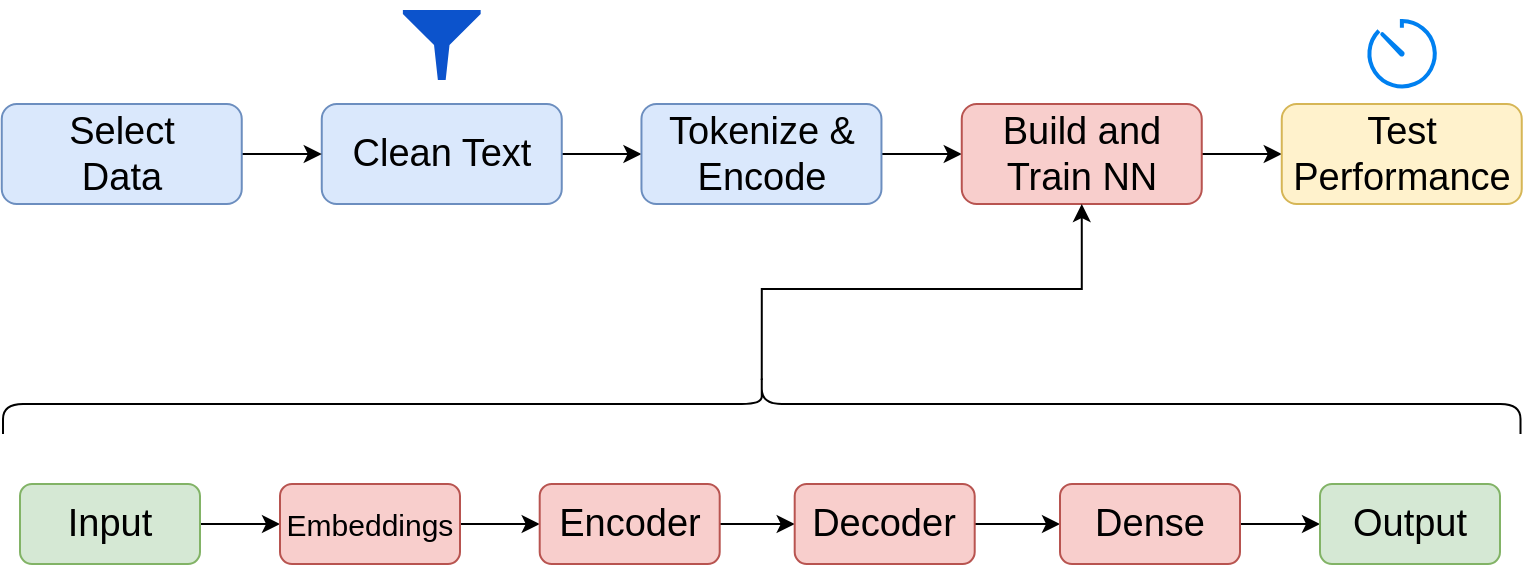 <mxfile version="15.0.6" type="device"><diagram id="C5RBs43oDa-KdzZeNtuy" name="Page-1"><mxGraphModel dx="1069" dy="576" grid="1" gridSize="10" guides="1" tooltips="1" connect="1" arrows="1" fold="1" page="1" pageScale="1" pageWidth="827" pageHeight="1169" math="0" shadow="0"><root><mxCell id="WIyWlLk6GJQsqaUBKTNV-0"/><mxCell id="WIyWlLk6GJQsqaUBKTNV-1" parent="WIyWlLk6GJQsqaUBKTNV-0"/><mxCell id="iV2wO4_-Bgv1tLIS32w3-9" style="edgeStyle=orthogonalEdgeStyle;rounded=0;orthogonalLoop=1;jettySize=auto;html=1;exitX=1;exitY=0.5;exitDx=0;exitDy=0;entryX=0;entryY=0.5;entryDx=0;entryDy=0;" edge="1" parent="WIyWlLk6GJQsqaUBKTNV-1" source="vbKS1YhGffz3kTHUtdQU-21" target="iV2wO4_-Bgv1tLIS32w3-5"><mxGeometry relative="1" as="geometry"/></mxCell><mxCell id="vbKS1YhGffz3kTHUtdQU-21" value="Clean Text" style="rounded=1;whiteSpace=wrap;html=1;fillColor=#dae8fc;strokeColor=#6c8ebf;fontSize=19;" parent="WIyWlLk6GJQsqaUBKTNV-1" vertex="1"><mxGeometry x="180.88" y="170" width="120" height="50" as="geometry"/></mxCell><mxCell id="vbKS1YhGffz3kTHUtdQU-45" value="" style="aspect=fixed;pointerEvents=1;shadow=0;dashed=0;html=1;strokeColor=none;labelPosition=center;verticalLabelPosition=bottom;verticalAlign=top;align=center;shape=mxgraph.mscae.enterprise.filter;fillColor=#0C53CC;" parent="WIyWlLk6GJQsqaUBKTNV-1" vertex="1"><mxGeometry x="221.44" y="123" width="38.89" height="35" as="geometry"/></mxCell><mxCell id="iV2wO4_-Bgv1tLIS32w3-27" value="" style="edgeStyle=orthogonalEdgeStyle;rounded=0;orthogonalLoop=1;jettySize=auto;html=1;" edge="1" parent="WIyWlLk6GJQsqaUBKTNV-1" source="0CK6IqAbTSty-sDo0cMt-6" target="iV2wO4_-Bgv1tLIS32w3-21"><mxGeometry relative="1" as="geometry"/></mxCell><mxCell id="0CK6IqAbTSty-sDo0cMt-6" value="Input" style="rounded=1;whiteSpace=wrap;html=1;fillColor=#d5e8d4;strokeColor=#82b366;fontSize=19;" parent="WIyWlLk6GJQsqaUBKTNV-1" vertex="1"><mxGeometry x="30" y="360" width="90" height="40" as="geometry"/></mxCell><mxCell id="iV2wO4_-Bgv1tLIS32w3-3" style="edgeStyle=orthogonalEdgeStyle;rounded=0;orthogonalLoop=1;jettySize=auto;html=1;exitX=1;exitY=0.5;exitDx=0;exitDy=0;entryX=0;entryY=0.5;entryDx=0;entryDy=0;" edge="1" parent="WIyWlLk6GJQsqaUBKTNV-1" source="iV2wO4_-Bgv1tLIS32w3-0" target="vbKS1YhGffz3kTHUtdQU-21"><mxGeometry relative="1" as="geometry"/></mxCell><mxCell id="iV2wO4_-Bgv1tLIS32w3-0" value="Select&lt;br&gt;Data" style="rounded=1;whiteSpace=wrap;html=1;fillColor=#dae8fc;strokeColor=#6c8ebf;fontSize=19;" vertex="1" parent="WIyWlLk6GJQsqaUBKTNV-1"><mxGeometry x="20.88" y="170" width="120" height="50" as="geometry"/></mxCell><mxCell id="iV2wO4_-Bgv1tLIS32w3-4" value="" style="shape=image;html=1;verticalAlign=top;verticalLabelPosition=bottom;labelBackgroundColor=#ffffff;imageAspect=0;aspect=fixed;image=https://cdn1.iconfinder.com/data/icons/material-core/18/search-128.png" vertex="1" parent="WIyWlLk6GJQsqaUBKTNV-1"><mxGeometry x="60.88" y="120.5" width="40" height="40" as="geometry"/></mxCell><mxCell id="iV2wO4_-Bgv1tLIS32w3-11" style="edgeStyle=orthogonalEdgeStyle;rounded=0;orthogonalLoop=1;jettySize=auto;html=1;exitX=1;exitY=0.5;exitDx=0;exitDy=0;entryX=0;entryY=0.5;entryDx=0;entryDy=0;" edge="1" parent="WIyWlLk6GJQsqaUBKTNV-1" source="iV2wO4_-Bgv1tLIS32w3-5" target="iV2wO4_-Bgv1tLIS32w3-10"><mxGeometry relative="1" as="geometry"/></mxCell><mxCell id="iV2wO4_-Bgv1tLIS32w3-5" value="&lt;font style=&quot;font-size: 19px&quot;&gt;Tokenize &amp;amp; Encode&lt;/font&gt;" style="rounded=1;whiteSpace=wrap;html=1;fillColor=#dae8fc;strokeColor=#6c8ebf;fontSize=19;" vertex="1" parent="WIyWlLk6GJQsqaUBKTNV-1"><mxGeometry x="340.73" y="170" width="120" height="50" as="geometry"/></mxCell><mxCell id="iV2wO4_-Bgv1tLIS32w3-7" value="" style="shape=image;html=1;verticalAlign=top;verticalLabelPosition=bottom;labelBackgroundColor=#ffffff;imageAspect=0;aspect=fixed;image=https://cdn0.iconfinder.com/data/icons/octicons/1024/file-binary-128.png" vertex="1" parent="WIyWlLk6GJQsqaUBKTNV-1"><mxGeometry x="378.23" y="118" width="45" height="45" as="geometry"/></mxCell><mxCell id="iV2wO4_-Bgv1tLIS32w3-13" style="edgeStyle=orthogonalEdgeStyle;rounded=0;orthogonalLoop=1;jettySize=auto;html=1;exitX=1;exitY=0.5;exitDx=0;exitDy=0;" edge="1" parent="WIyWlLk6GJQsqaUBKTNV-1" source="iV2wO4_-Bgv1tLIS32w3-10" target="iV2wO4_-Bgv1tLIS32w3-12"><mxGeometry relative="1" as="geometry"/></mxCell><mxCell id="iV2wO4_-Bgv1tLIS32w3-10" value="Build and Train NN" style="rounded=1;whiteSpace=wrap;html=1;fillColor=#f8cecc;strokeColor=#b85450;fontSize=19;" vertex="1" parent="WIyWlLk6GJQsqaUBKTNV-1"><mxGeometry x="500.88" y="170" width="120" height="50" as="geometry"/></mxCell><mxCell id="iV2wO4_-Bgv1tLIS32w3-12" value="Test Performance" style="rounded=1;whiteSpace=wrap;html=1;fillColor=#fff2cc;strokeColor=#d6b656;fontSize=19;" vertex="1" parent="WIyWlLk6GJQsqaUBKTNV-1"><mxGeometry x="660.88" y="170" width="120" height="50" as="geometry"/></mxCell><mxCell id="iV2wO4_-Bgv1tLIS32w3-14" value="" style="shape=image;html=1;verticalAlign=top;verticalLabelPosition=bottom;labelBackgroundColor=#ffffff;imageAspect=0;aspect=fixed;image=https://cdn4.iconfinder.com/data/icons/tidee-science/24/025_006_neuron_connections_neural_network-128.png" vertex="1" parent="WIyWlLk6GJQsqaUBKTNV-1"><mxGeometry x="540.88" y="125.75" width="40" height="40" as="geometry"/></mxCell><mxCell id="iV2wO4_-Bgv1tLIS32w3-15" value="" style="html=1;verticalLabelPosition=bottom;align=center;labelBackgroundColor=#ffffff;verticalAlign=top;strokeWidth=2;strokeColor=#0080F0;shadow=0;dashed=0;shape=mxgraph.ios7.icons.gauge;" vertex="1" parent="WIyWlLk6GJQsqaUBKTNV-1"><mxGeometry x="703.13" y="128.5" width="35.49" height="34.5" as="geometry"/></mxCell><mxCell id="iV2wO4_-Bgv1tLIS32w3-26" style="edgeStyle=orthogonalEdgeStyle;rounded=0;orthogonalLoop=1;jettySize=auto;html=1;exitX=0.1;exitY=0.5;exitDx=0;exitDy=0;exitPerimeter=0;entryX=0.5;entryY=1;entryDx=0;entryDy=0;" edge="1" parent="WIyWlLk6GJQsqaUBKTNV-1" source="iV2wO4_-Bgv1tLIS32w3-16" target="iV2wO4_-Bgv1tLIS32w3-10"><mxGeometry relative="1" as="geometry"/></mxCell><mxCell id="iV2wO4_-Bgv1tLIS32w3-16" value="" style="shape=curlyBracket;whiteSpace=wrap;html=1;rounded=1;rotation=90;" vertex="1" parent="WIyWlLk6GJQsqaUBKTNV-1"><mxGeometry x="385.88" y="-59.37" width="30" height="758.75" as="geometry"/></mxCell><mxCell id="iV2wO4_-Bgv1tLIS32w3-28" value="" style="edgeStyle=orthogonalEdgeStyle;rounded=0;orthogonalLoop=1;jettySize=auto;html=1;" edge="1" parent="WIyWlLk6GJQsqaUBKTNV-1" source="iV2wO4_-Bgv1tLIS32w3-21" target="iV2wO4_-Bgv1tLIS32w3-22"><mxGeometry relative="1" as="geometry"/></mxCell><mxCell id="iV2wO4_-Bgv1tLIS32w3-21" value="&lt;font style=&quot;font-size: 15px&quot;&gt;Embeddings&lt;/font&gt;" style="rounded=1;whiteSpace=wrap;html=1;fillColor=#f8cecc;strokeColor=#b85450;fontSize=19;" vertex="1" parent="WIyWlLk6GJQsqaUBKTNV-1"><mxGeometry x="160" y="360" width="90" height="40" as="geometry"/></mxCell><mxCell id="iV2wO4_-Bgv1tLIS32w3-29" value="" style="edgeStyle=orthogonalEdgeStyle;rounded=0;orthogonalLoop=1;jettySize=auto;html=1;" edge="1" parent="WIyWlLk6GJQsqaUBKTNV-1" source="iV2wO4_-Bgv1tLIS32w3-22" target="iV2wO4_-Bgv1tLIS32w3-23"><mxGeometry relative="1" as="geometry"/></mxCell><mxCell id="iV2wO4_-Bgv1tLIS32w3-22" value="Encoder" style="rounded=1;whiteSpace=wrap;html=1;fillColor=#f8cecc;strokeColor=#b85450;fontSize=19;" vertex="1" parent="WIyWlLk6GJQsqaUBKTNV-1"><mxGeometry x="289.85" y="360" width="90" height="40" as="geometry"/></mxCell><mxCell id="iV2wO4_-Bgv1tLIS32w3-30" value="" style="edgeStyle=orthogonalEdgeStyle;rounded=0;orthogonalLoop=1;jettySize=auto;html=1;" edge="1" parent="WIyWlLk6GJQsqaUBKTNV-1" source="iV2wO4_-Bgv1tLIS32w3-23" target="iV2wO4_-Bgv1tLIS32w3-24"><mxGeometry relative="1" as="geometry"/></mxCell><mxCell id="iV2wO4_-Bgv1tLIS32w3-23" value="Decoder" style="rounded=1;whiteSpace=wrap;html=1;fillColor=#f8cecc;strokeColor=#b85450;fontSize=19;" vertex="1" parent="WIyWlLk6GJQsqaUBKTNV-1"><mxGeometry x="417.35" y="360" width="90" height="40" as="geometry"/></mxCell><mxCell id="iV2wO4_-Bgv1tLIS32w3-31" value="" style="edgeStyle=orthogonalEdgeStyle;rounded=0;orthogonalLoop=1;jettySize=auto;html=1;" edge="1" parent="WIyWlLk6GJQsqaUBKTNV-1" source="iV2wO4_-Bgv1tLIS32w3-24" target="iV2wO4_-Bgv1tLIS32w3-25"><mxGeometry relative="1" as="geometry"/></mxCell><mxCell id="iV2wO4_-Bgv1tLIS32w3-24" value="Dense" style="rounded=1;whiteSpace=wrap;html=1;fillColor=#f8cecc;strokeColor=#b85450;fontSize=19;" vertex="1" parent="WIyWlLk6GJQsqaUBKTNV-1"><mxGeometry x="550" y="360" width="90" height="40" as="geometry"/></mxCell><mxCell id="iV2wO4_-Bgv1tLIS32w3-25" value="Output" style="rounded=1;whiteSpace=wrap;html=1;fillColor=#d5e8d4;strokeColor=#82b366;fontSize=19;" vertex="1" parent="WIyWlLk6GJQsqaUBKTNV-1"><mxGeometry x="680" y="360" width="90" height="40" as="geometry"/></mxCell></root></mxGraphModel></diagram></mxfile>